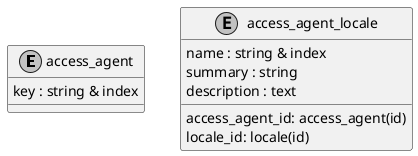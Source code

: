 @startuml uml
skinparam monochrome true

entity access_agent {
    key : string & index
}

entity access_agent_locale {
    access_agent_id: access_agent(id)
    locale_id: locale(id)
    name : string & index
    summary : string
    description : text
}

@enduml
